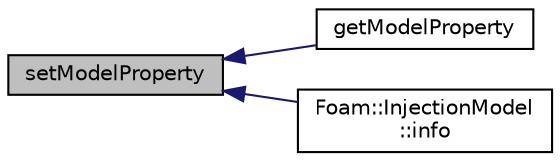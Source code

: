 digraph "setModelProperty"
{
  bgcolor="transparent";
  edge [fontname="Helvetica",fontsize="10",labelfontname="Helvetica",labelfontsize="10"];
  node [fontname="Helvetica",fontsize="10",shape=record];
  rankdir="LR";
  Node439 [label="setModelProperty",height=0.2,width=0.4,color="black", fillcolor="grey75", style="filled", fontcolor="black"];
  Node439 -> Node440 [dir="back",color="midnightblue",fontsize="10",style="solid",fontname="Helvetica"];
  Node440 [label="getModelProperty",height=0.2,width=0.4,color="black",URL="$a29573.html#a6dfab0d6e75e12c0c29f63d61c672cb7",tooltip="Retrieve generic property from the sub-model. "];
  Node439 -> Node441 [dir="back",color="midnightblue",fontsize="10",style="solid",fontname="Helvetica"];
  Node441 [label="Foam::InjectionModel\l::info",height=0.2,width=0.4,color="black",URL="$a25201.html#a535c2aef67becff77ed292ab0eceb44c",tooltip="Write injection info to stream. "];
}
